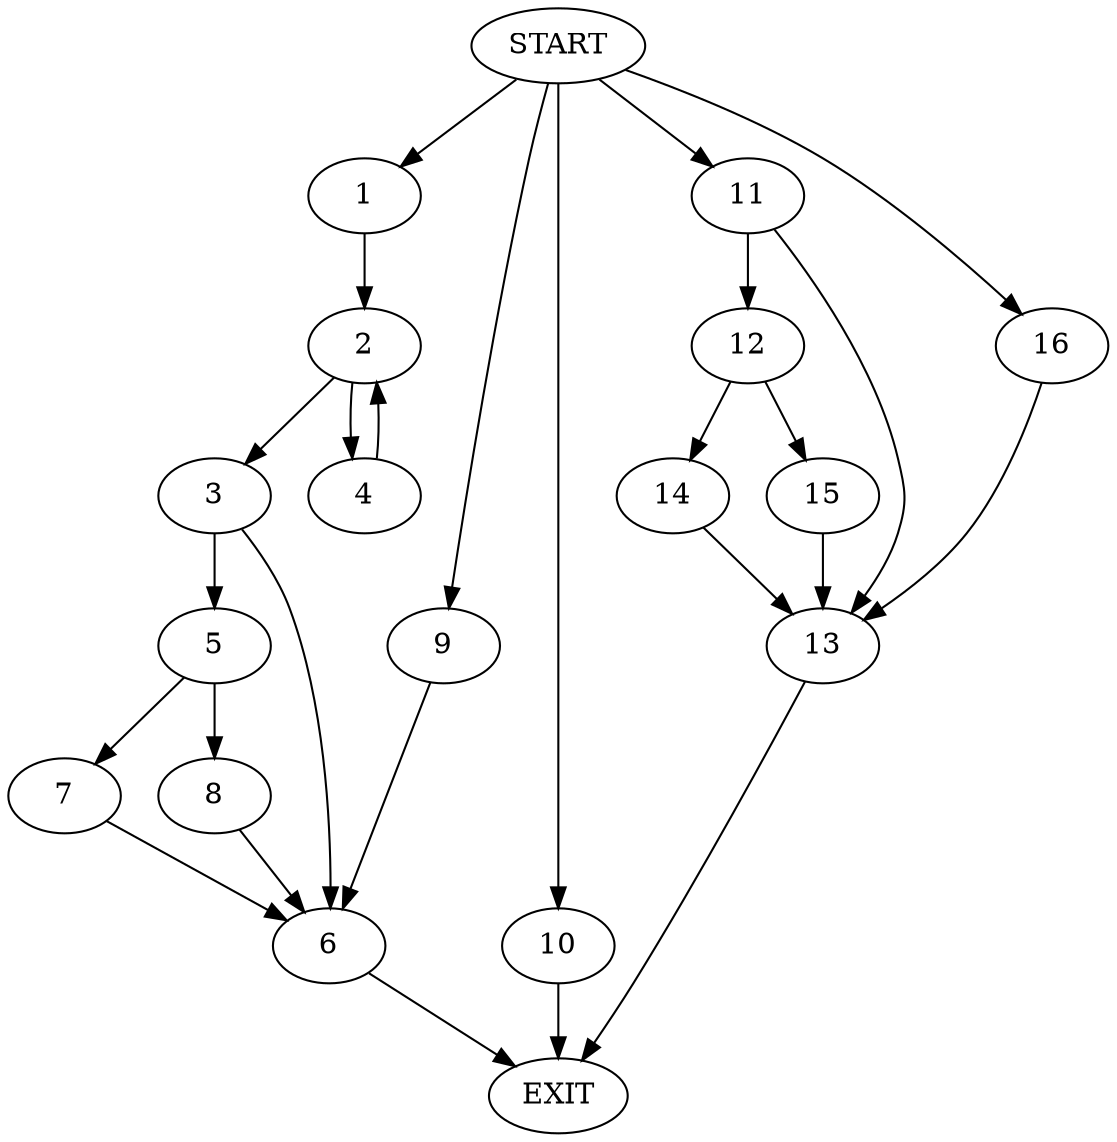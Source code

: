 digraph {
0 [label="START"]
17 [label="EXIT"]
0 -> 1
1 -> 2
2 -> 3
2 -> 4
4 -> 2
3 -> 5
3 -> 6
5 -> 7
5 -> 8
6 -> 17
8 -> 6
7 -> 6
0 -> 9
9 -> 6
0 -> 10
10 -> 17
0 -> 11
11 -> 12
11 -> 13
12 -> 14
12 -> 15
13 -> 17
14 -> 13
15 -> 13
0 -> 16
16 -> 13
}
